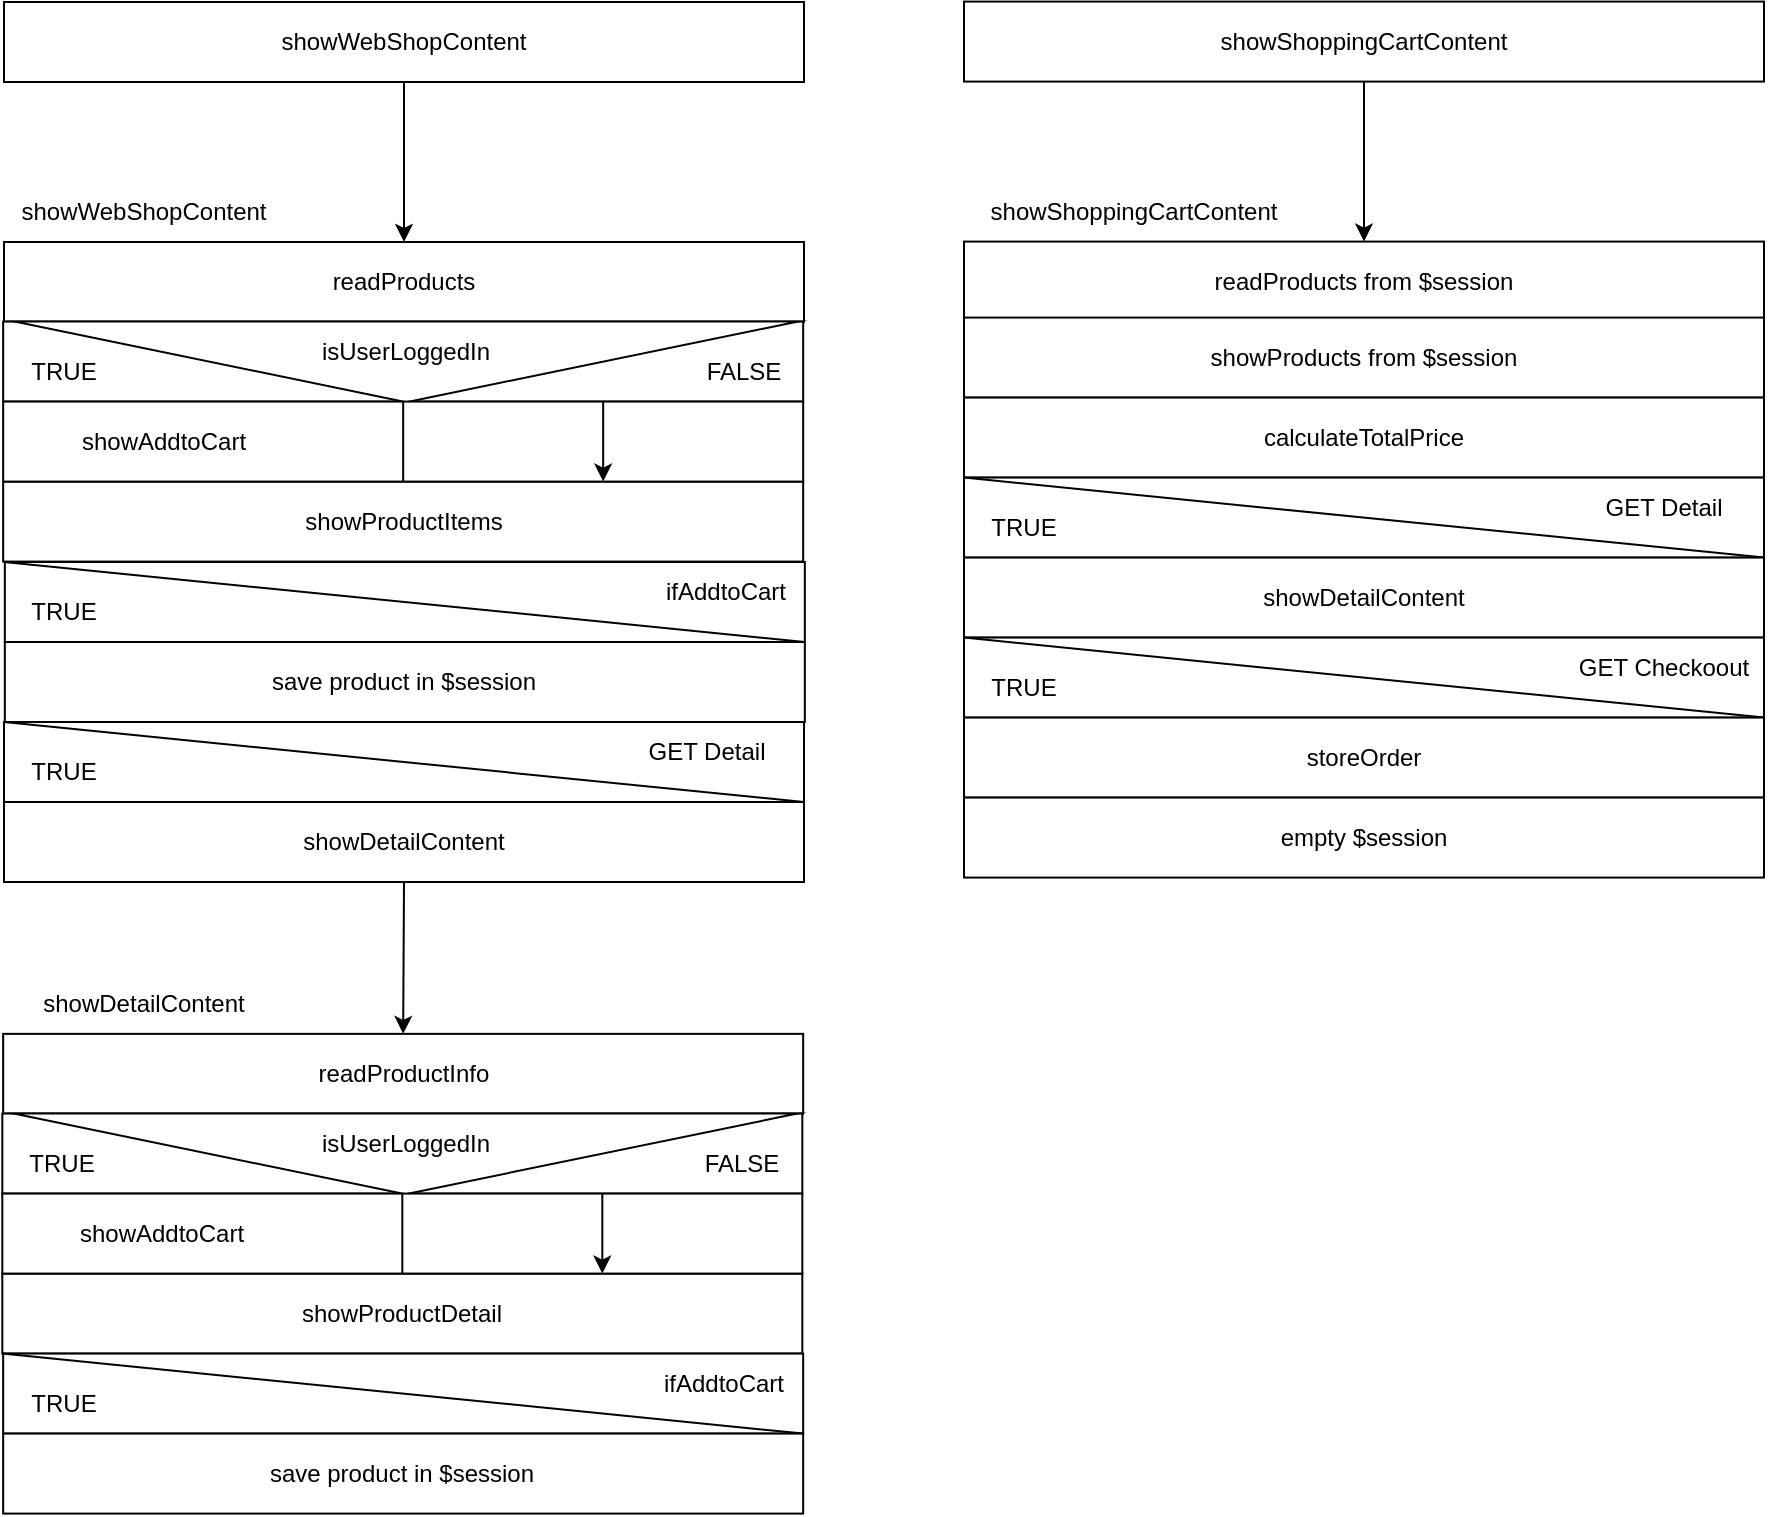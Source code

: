 <mxfile>
    <diagram id="jRMma9XGOOQlcruR1PRc" name="Page-1">
        <mxGraphModel dx="1004" dy="838" grid="1" gridSize="10" guides="1" tooltips="1" connect="1" arrows="1" fold="1" page="1" pageScale="1" pageWidth="1169" pageHeight="1654" math="0" shadow="0">
            <root>
                <mxCell id="0"/>
                <mxCell id="1" parent="0"/>
                <mxCell id="2" value="showWebShopContent" style="rounded=0;whiteSpace=wrap;html=1;" vertex="1" parent="1">
                    <mxGeometry x="40" y="160" width="400" height="40" as="geometry"/>
                </mxCell>
                <mxCell id="3" value="readProducts" style="rounded=0;whiteSpace=wrap;html=1;" vertex="1" parent="1">
                    <mxGeometry x="40" y="280" width="400" height="40" as="geometry"/>
                </mxCell>
                <mxCell id="4" value="showWebShopContent" style="text;html=1;strokeColor=none;fillColor=none;align=center;verticalAlign=middle;whiteSpace=wrap;rounded=0;" vertex="1" parent="1">
                    <mxGeometry x="40" y="250" width="140" height="30" as="geometry"/>
                </mxCell>
                <mxCell id="5" value="showProductItems" style="rounded=0;whiteSpace=wrap;html=1;" vertex="1" parent="1">
                    <mxGeometry x="39.58" y="399.79" width="400" height="40" as="geometry"/>
                </mxCell>
                <mxCell id="6" value="" style="rounded=0;whiteSpace=wrap;html=1;" vertex="1" parent="1">
                    <mxGeometry x="40" y="520" width="400" height="40" as="geometry"/>
                </mxCell>
                <mxCell id="7" value="" style="endArrow=none;html=1;entryX=1;entryY=1;entryDx=0;entryDy=0;exitX=0;exitY=0;exitDx=0;exitDy=0;" edge="1" parent="1" source="6" target="6">
                    <mxGeometry width="50" height="50" relative="1" as="geometry">
                        <mxPoint x="270" y="500" as="sourcePoint"/>
                        <mxPoint x="320" y="450" as="targetPoint"/>
                    </mxGeometry>
                </mxCell>
                <mxCell id="8" value="GET Detail" style="text;html=1;strokeColor=none;fillColor=none;align=center;verticalAlign=middle;whiteSpace=wrap;rounded=0;" vertex="1" parent="1">
                    <mxGeometry x="350" y="520" width="83" height="30" as="geometry"/>
                </mxCell>
                <mxCell id="9" value="TRUE" style="text;html=1;strokeColor=none;fillColor=none;align=center;verticalAlign=middle;whiteSpace=wrap;rounded=0;" vertex="1" parent="1">
                    <mxGeometry x="40" y="530" width="60" height="30" as="geometry"/>
                </mxCell>
                <mxCell id="10" value="showDetailContent" style="rounded=0;whiteSpace=wrap;html=1;" vertex="1" parent="1">
                    <mxGeometry x="40" y="560" width="400" height="40" as="geometry"/>
                </mxCell>
                <mxCell id="11" value="readProductInfo" style="rounded=0;whiteSpace=wrap;html=1;" vertex="1" parent="1">
                    <mxGeometry x="39.58" y="675.93" width="400" height="40" as="geometry"/>
                </mxCell>
                <mxCell id="12" value="showDetailContent" style="text;html=1;strokeColor=none;fillColor=none;align=center;verticalAlign=middle;whiteSpace=wrap;rounded=0;" vertex="1" parent="1">
                    <mxGeometry x="39.58" y="645.93" width="140" height="30" as="geometry"/>
                </mxCell>
                <mxCell id="13" value="showProductDetail" style="rounded=0;whiteSpace=wrap;html=1;" vertex="1" parent="1">
                    <mxGeometry x="39.16" y="795.79" width="400" height="40" as="geometry"/>
                </mxCell>
                <mxCell id="19" value="" style="rounded=0;whiteSpace=wrap;html=1;" vertex="1" parent="1">
                    <mxGeometry x="39.58" y="319.79" width="400" height="40" as="geometry"/>
                </mxCell>
                <mxCell id="20" value="" style="triangle;whiteSpace=wrap;html=1;rotation=90;" vertex="1" parent="1">
                    <mxGeometry x="221.01" y="144" width="40.3" height="391.87" as="geometry"/>
                </mxCell>
                <mxCell id="21" value="isUserLoggedIn" style="text;html=1;strokeColor=none;fillColor=none;align=center;verticalAlign=middle;whiteSpace=wrap;rounded=0;" vertex="1" parent="1">
                    <mxGeometry x="211.16" y="319.79" width="60" height="30" as="geometry"/>
                </mxCell>
                <mxCell id="23" value="TRUE" style="text;html=1;strokeColor=none;fillColor=none;align=center;verticalAlign=middle;whiteSpace=wrap;rounded=0;" vertex="1" parent="1">
                    <mxGeometry x="39.58" y="329.79" width="60" height="30" as="geometry"/>
                </mxCell>
                <mxCell id="24" value="FALSE" style="text;html=1;strokeColor=none;fillColor=none;align=center;verticalAlign=middle;whiteSpace=wrap;rounded=0;" vertex="1" parent="1">
                    <mxGeometry x="379.58" y="329.79" width="60" height="30" as="geometry"/>
                </mxCell>
                <mxCell id="25" value="" style="rounded=0;whiteSpace=wrap;html=1;" vertex="1" parent="1">
                    <mxGeometry x="39.58" y="359.79" width="400" height="40" as="geometry"/>
                </mxCell>
                <mxCell id="26" value="" style="endArrow=none;html=1;entryX=0.5;entryY=0;entryDx=0;entryDy=0;exitX=0.5;exitY=1;exitDx=0;exitDy=0;" edge="1" parent="1" source="25" target="25">
                    <mxGeometry width="50" height="50" relative="1" as="geometry">
                        <mxPoint x="259.58" y="249.79" as="sourcePoint"/>
                        <mxPoint x="309.58" y="199.79" as="targetPoint"/>
                    </mxGeometry>
                </mxCell>
                <mxCell id="27" value="showAddtoCart" style="text;html=1;strokeColor=none;fillColor=none;align=center;verticalAlign=middle;whiteSpace=wrap;rounded=0;" vertex="1" parent="1">
                    <mxGeometry x="89.58" y="364.79" width="60" height="30" as="geometry"/>
                </mxCell>
                <mxCell id="28" value="" style="rounded=0;whiteSpace=wrap;html=1;" vertex="1" parent="1">
                    <mxGeometry x="39.16" y="715.79" width="400" height="40" as="geometry"/>
                </mxCell>
                <mxCell id="29" value="" style="triangle;whiteSpace=wrap;html=1;rotation=90;" vertex="1" parent="1">
                    <mxGeometry x="220.59" y="540" width="40.3" height="391.87" as="geometry"/>
                </mxCell>
                <mxCell id="30" value="isUserLoggedIn" style="text;html=1;strokeColor=none;fillColor=none;align=center;verticalAlign=middle;whiteSpace=wrap;rounded=0;" vertex="1" parent="1">
                    <mxGeometry x="210.74" y="715.79" width="60" height="30" as="geometry"/>
                </mxCell>
                <mxCell id="31" value="TRUE" style="text;html=1;strokeColor=none;fillColor=none;align=center;verticalAlign=middle;whiteSpace=wrap;rounded=0;" vertex="1" parent="1">
                    <mxGeometry x="39.16" y="725.79" width="60" height="30" as="geometry"/>
                </mxCell>
                <mxCell id="32" value="FALSE" style="text;html=1;strokeColor=none;fillColor=none;align=center;verticalAlign=middle;whiteSpace=wrap;rounded=0;" vertex="1" parent="1">
                    <mxGeometry x="379.16" y="725.79" width="60" height="30" as="geometry"/>
                </mxCell>
                <mxCell id="33" value="" style="rounded=0;whiteSpace=wrap;html=1;" vertex="1" parent="1">
                    <mxGeometry x="39.16" y="755.79" width="400" height="40" as="geometry"/>
                </mxCell>
                <mxCell id="34" value="" style="endArrow=none;html=1;entryX=0.5;entryY=0;entryDx=0;entryDy=0;exitX=0.5;exitY=1;exitDx=0;exitDy=0;" edge="1" parent="1" source="33" target="33">
                    <mxGeometry width="50" height="50" relative="1" as="geometry">
                        <mxPoint x="259.16" y="645.79" as="sourcePoint"/>
                        <mxPoint x="309.16" y="595.79" as="targetPoint"/>
                    </mxGeometry>
                </mxCell>
                <mxCell id="35" value="showAddtoCart" style="text;html=1;strokeColor=none;fillColor=none;align=center;verticalAlign=middle;whiteSpace=wrap;rounded=0;" vertex="1" parent="1">
                    <mxGeometry x="89.16" y="760.79" width="60" height="30" as="geometry"/>
                </mxCell>
                <mxCell id="36" value="" style="endArrow=classic;html=1;exitX=0.5;exitY=1;exitDx=0;exitDy=0;entryX=0.5;entryY=0;entryDx=0;entryDy=0;" edge="1" parent="1" source="2" target="3">
                    <mxGeometry width="50" height="50" relative="1" as="geometry">
                        <mxPoint x="410" y="430" as="sourcePoint"/>
                        <mxPoint x="460" y="380" as="targetPoint"/>
                    </mxGeometry>
                </mxCell>
                <mxCell id="37" value="" style="endArrow=classic;html=1;exitX=0.5;exitY=1;exitDx=0;exitDy=0;entryX=0.5;entryY=0;entryDx=0;entryDy=0;" edge="1" parent="1" source="10" target="11">
                    <mxGeometry width="50" height="50" relative="1" as="geometry">
                        <mxPoint x="410" y="650" as="sourcePoint"/>
                        <mxPoint x="460" y="600" as="targetPoint"/>
                    </mxGeometry>
                </mxCell>
                <mxCell id="38" value="" style="rounded=0;whiteSpace=wrap;html=1;" vertex="1" parent="1">
                    <mxGeometry x="39.58" y="835.79" width="400" height="40" as="geometry"/>
                </mxCell>
                <mxCell id="40" value="ifAddtoCart" style="text;html=1;strokeColor=none;fillColor=none;align=center;verticalAlign=middle;whiteSpace=wrap;rounded=0;" vertex="1" parent="1">
                    <mxGeometry x="370.0" y="835.79" width="60" height="30" as="geometry"/>
                </mxCell>
                <mxCell id="41" value="TRUE" style="text;html=1;strokeColor=none;fillColor=none;align=center;verticalAlign=middle;whiteSpace=wrap;rounded=0;" vertex="1" parent="1">
                    <mxGeometry x="39.58" y="845.79" width="60" height="30" as="geometry"/>
                </mxCell>
                <mxCell id="43" value="" style="rounded=0;whiteSpace=wrap;html=1;" vertex="1" parent="1">
                    <mxGeometry x="39.58" y="875.79" width="400" height="40" as="geometry"/>
                </mxCell>
                <mxCell id="45" value="save product in $session" style="text;html=1;strokeColor=none;fillColor=none;align=center;verticalAlign=middle;whiteSpace=wrap;rounded=0;" vertex="1" parent="1">
                    <mxGeometry x="139.16" y="880.79" width="200" height="30" as="geometry"/>
                </mxCell>
                <mxCell id="49" style="edgeStyle=none;html=1;exitX=0.75;exitY=0;exitDx=0;exitDy=0;entryX=0.75;entryY=1;entryDx=0;entryDy=0;" edge="1" parent="1" source="25" target="25">
                    <mxGeometry relative="1" as="geometry"/>
                </mxCell>
                <mxCell id="50" style="edgeStyle=none;html=1;exitX=0.75;exitY=0;exitDx=0;exitDy=0;entryX=0.75;entryY=1;entryDx=0;entryDy=0;" edge="1" parent="1" source="33" target="33">
                    <mxGeometry relative="1" as="geometry"/>
                </mxCell>
                <mxCell id="51" value="" style="endArrow=none;html=1;exitX=0;exitY=1;exitDx=0;exitDy=0;entryX=1;entryY=0;entryDx=0;entryDy=0;" edge="1" parent="1" source="13" target="43">
                    <mxGeometry width="50" height="50" relative="1" as="geometry">
                        <mxPoint x="190" y="840" as="sourcePoint"/>
                        <mxPoint x="240" y="790" as="targetPoint"/>
                    </mxGeometry>
                </mxCell>
                <mxCell id="52" value="" style="rounded=0;whiteSpace=wrap;html=1;" vertex="1" parent="1">
                    <mxGeometry x="40.42" y="440.0" width="400" height="40" as="geometry"/>
                </mxCell>
                <mxCell id="53" value="ifAddtoCart" style="text;html=1;strokeColor=none;fillColor=none;align=center;verticalAlign=middle;whiteSpace=wrap;rounded=0;" vertex="1" parent="1">
                    <mxGeometry x="370.84" y="440.0" width="60" height="30" as="geometry"/>
                </mxCell>
                <mxCell id="54" value="TRUE" style="text;html=1;strokeColor=none;fillColor=none;align=center;verticalAlign=middle;whiteSpace=wrap;rounded=0;" vertex="1" parent="1">
                    <mxGeometry x="40.42" y="450.0" width="60" height="30" as="geometry"/>
                </mxCell>
                <mxCell id="55" value="" style="rounded=0;whiteSpace=wrap;html=1;" vertex="1" parent="1">
                    <mxGeometry x="40.42" y="480.0" width="400" height="40" as="geometry"/>
                </mxCell>
                <mxCell id="56" value="save product in $session" style="text;html=1;strokeColor=none;fillColor=none;align=center;verticalAlign=middle;whiteSpace=wrap;rounded=0;" vertex="1" parent="1">
                    <mxGeometry x="140" y="485.0" width="200" height="30" as="geometry"/>
                </mxCell>
                <mxCell id="57" value="" style="endArrow=none;html=1;exitX=0;exitY=1;exitDx=0;exitDy=0;entryX=1;entryY=0;entryDx=0;entryDy=0;" edge="1" parent="1" target="55">
                    <mxGeometry width="50" height="50" relative="1" as="geometry">
                        <mxPoint x="40.0" y="440.0" as="sourcePoint"/>
                        <mxPoint x="240.84" y="394.21" as="targetPoint"/>
                    </mxGeometry>
                </mxCell>
                <mxCell id="58" value="showShoppingCartContent" style="rounded=0;whiteSpace=wrap;html=1;" vertex="1" parent="1">
                    <mxGeometry x="520" y="159.79" width="400" height="40" as="geometry"/>
                </mxCell>
                <mxCell id="59" value="readProducts from $session" style="rounded=0;whiteSpace=wrap;html=1;" vertex="1" parent="1">
                    <mxGeometry x="520" y="279.79" width="400" height="40" as="geometry"/>
                </mxCell>
                <mxCell id="60" value="showShoppingCartContent" style="text;html=1;strokeColor=none;fillColor=none;align=center;verticalAlign=middle;whiteSpace=wrap;rounded=0;" vertex="1" parent="1">
                    <mxGeometry x="520" y="249.79" width="170" height="30" as="geometry"/>
                </mxCell>
                <mxCell id="61" value="" style="endArrow=classic;html=1;exitX=0.5;exitY=1;exitDx=0;exitDy=0;entryX=0.5;entryY=0;entryDx=0;entryDy=0;" edge="1" parent="1" source="58" target="59">
                    <mxGeometry width="50" height="50" relative="1" as="geometry">
                        <mxPoint x="890" y="429.79" as="sourcePoint"/>
                        <mxPoint x="940" y="379.79" as="targetPoint"/>
                    </mxGeometry>
                </mxCell>
                <mxCell id="62" value="showProducts from $session" style="rounded=0;whiteSpace=wrap;html=1;" vertex="1" parent="1">
                    <mxGeometry x="520" y="317.79" width="400" height="40" as="geometry"/>
                </mxCell>
                <mxCell id="63" value="calculateTotalPrice" style="rounded=0;whiteSpace=wrap;html=1;" vertex="1" parent="1">
                    <mxGeometry x="520" y="357.79" width="400" height="40" as="geometry"/>
                </mxCell>
                <mxCell id="64" value="" style="rounded=0;whiteSpace=wrap;html=1;" vertex="1" parent="1">
                    <mxGeometry x="520" y="397.79" width="400" height="40" as="geometry"/>
                </mxCell>
                <mxCell id="65" value="" style="endArrow=none;html=1;entryX=1;entryY=1;entryDx=0;entryDy=0;exitX=0;exitY=0;exitDx=0;exitDy=0;" edge="1" parent="1" source="64" target="64">
                    <mxGeometry width="50" height="50" relative="1" as="geometry">
                        <mxPoint x="750" y="377.79" as="sourcePoint"/>
                        <mxPoint x="800" y="327.79" as="targetPoint"/>
                    </mxGeometry>
                </mxCell>
                <mxCell id="66" value="GET Detail" style="text;html=1;strokeColor=none;fillColor=none;align=center;verticalAlign=middle;whiteSpace=wrap;rounded=0;" vertex="1" parent="1">
                    <mxGeometry x="820" y="397.79" width="100" height="30" as="geometry"/>
                </mxCell>
                <mxCell id="67" value="TRUE" style="text;html=1;strokeColor=none;fillColor=none;align=center;verticalAlign=middle;whiteSpace=wrap;rounded=0;" vertex="1" parent="1">
                    <mxGeometry x="520" y="407.79" width="60" height="30" as="geometry"/>
                </mxCell>
                <mxCell id="68" value="showDetailContent" style="rounded=0;whiteSpace=wrap;html=1;" vertex="1" parent="1">
                    <mxGeometry x="520" y="437.79" width="400" height="40" as="geometry"/>
                </mxCell>
                <mxCell id="69" value="" style="rounded=0;whiteSpace=wrap;html=1;" vertex="1" parent="1">
                    <mxGeometry x="520" y="477.79" width="400" height="40" as="geometry"/>
                </mxCell>
                <mxCell id="70" value="" style="endArrow=none;html=1;entryX=1;entryY=1;entryDx=0;entryDy=0;exitX=0;exitY=0;exitDx=0;exitDy=0;" edge="1" parent="1" source="69" target="69">
                    <mxGeometry width="50" height="50" relative="1" as="geometry">
                        <mxPoint x="750" y="457.79" as="sourcePoint"/>
                        <mxPoint x="800" y="407.79" as="targetPoint"/>
                    </mxGeometry>
                </mxCell>
                <mxCell id="71" value="GET Checkoout" style="text;html=1;strokeColor=none;fillColor=none;align=center;verticalAlign=middle;whiteSpace=wrap;rounded=0;" vertex="1" parent="1">
                    <mxGeometry x="820" y="477.79" width="100" height="30" as="geometry"/>
                </mxCell>
                <mxCell id="72" value="TRUE" style="text;html=1;strokeColor=none;fillColor=none;align=center;verticalAlign=middle;whiteSpace=wrap;rounded=0;" vertex="1" parent="1">
                    <mxGeometry x="520" y="487.79" width="60" height="30" as="geometry"/>
                </mxCell>
                <mxCell id="73" value="storeOrder" style="rounded=0;whiteSpace=wrap;html=1;" vertex="1" parent="1">
                    <mxGeometry x="520" y="517.79" width="400" height="40" as="geometry"/>
                </mxCell>
                <mxCell id="74" value="empty $session" style="rounded=0;whiteSpace=wrap;html=1;" vertex="1" parent="1">
                    <mxGeometry x="520" y="557.79" width="400" height="40" as="geometry"/>
                </mxCell>
            </root>
        </mxGraphModel>
    </diagram>
</mxfile>